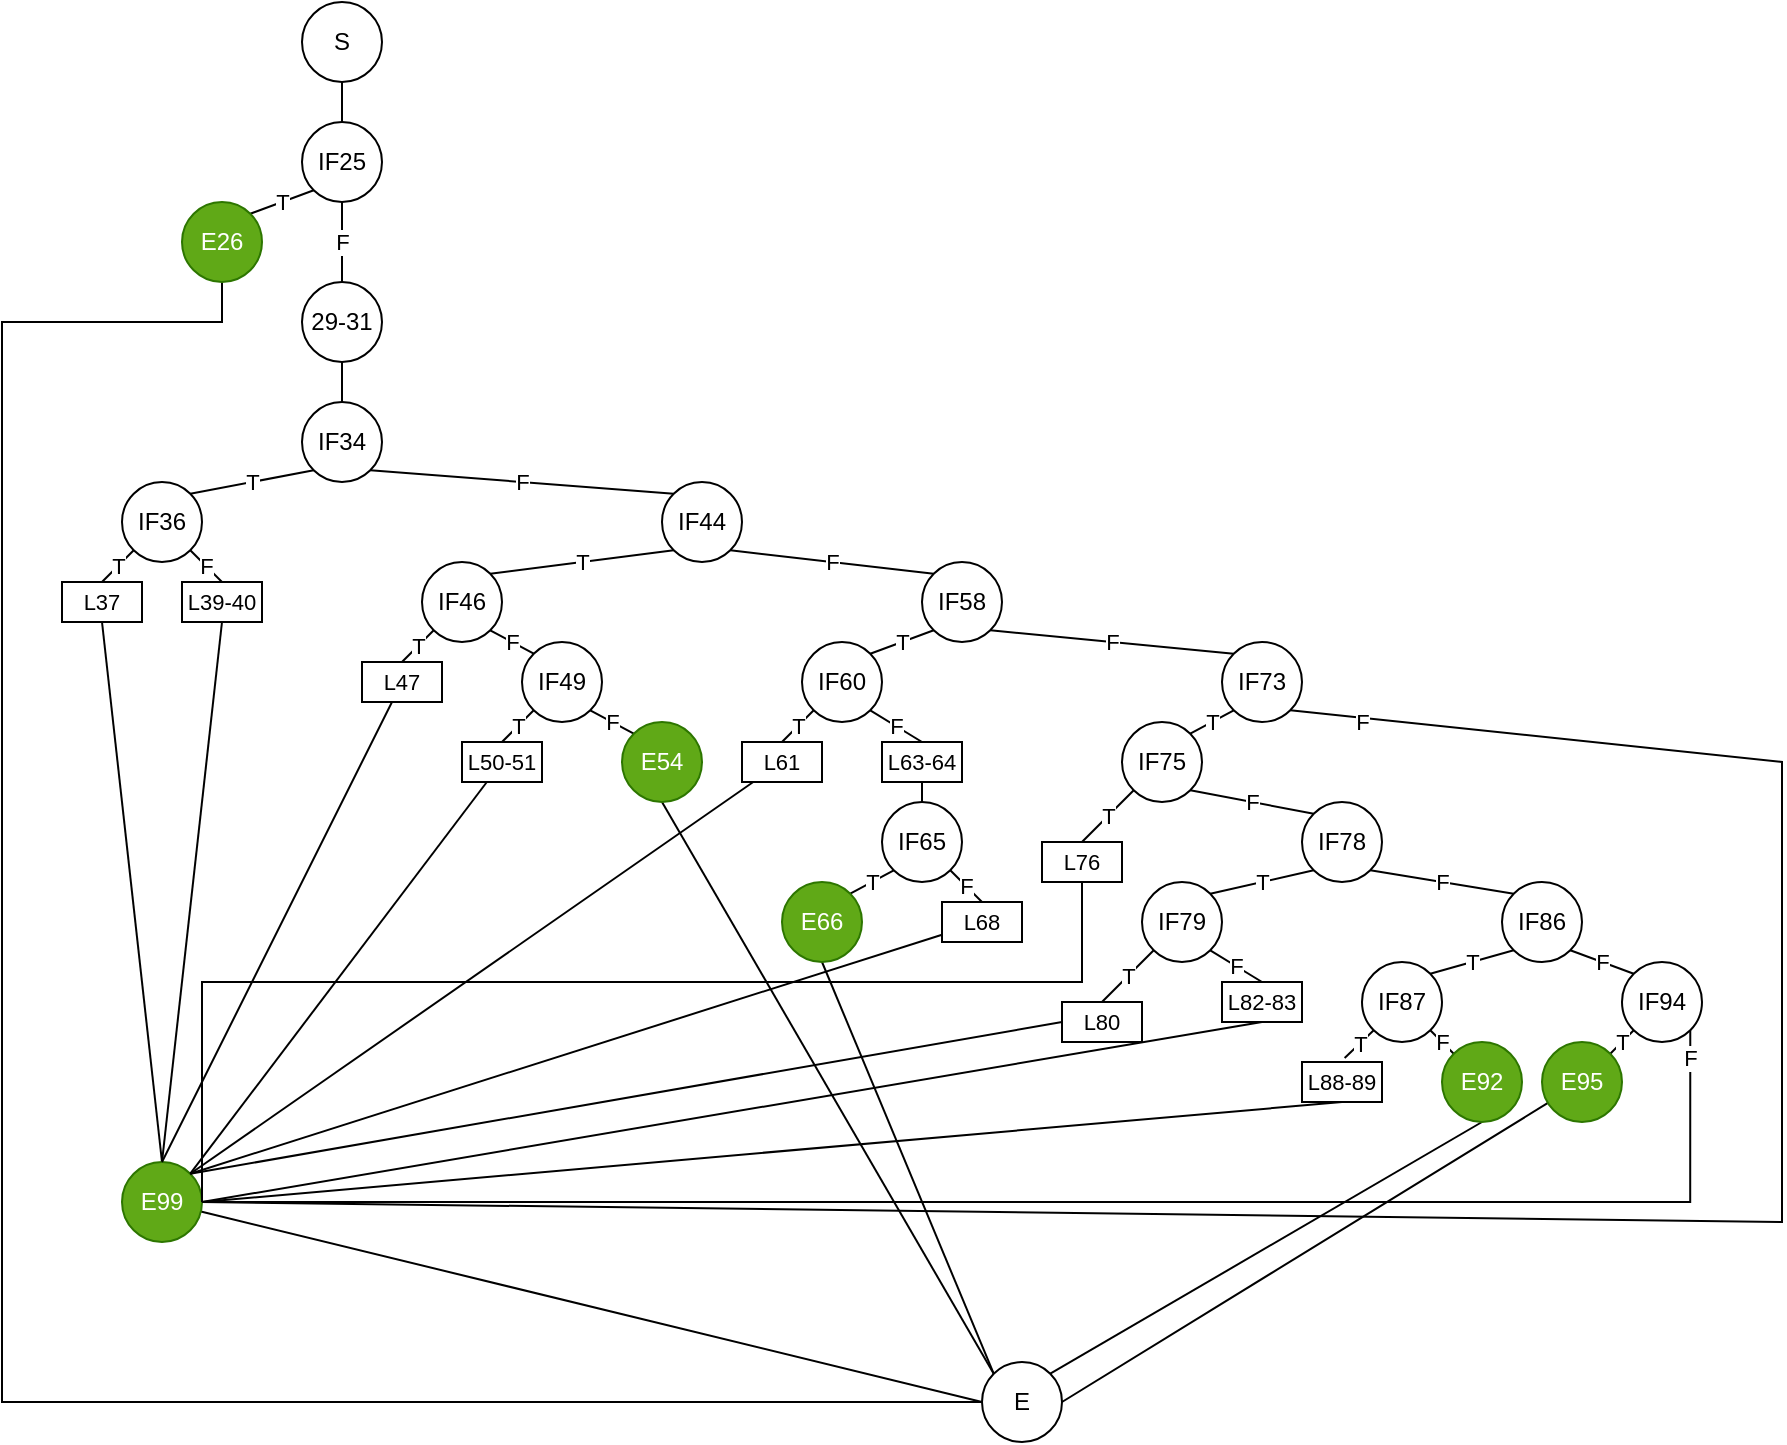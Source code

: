 <mxfile version="21.0.8" type="device"><diagram name="Page-1" id="ZMhWhqznm0rrGZrZBU4I"><mxGraphModel dx="1398" dy="757" grid="1" gridSize="10" guides="1" tooltips="1" connect="1" arrows="1" fold="1" page="1" pageScale="1" pageWidth="850" pageHeight="1100" math="0" shadow="0"><root><mxCell id="0"/><mxCell id="1" parent="0"/><mxCell id="n72ceYpWyeLcZlrQ2B8q-3" style="edgeStyle=orthogonalEdgeStyle;rounded=0;orthogonalLoop=1;jettySize=auto;html=1;entryX=0.5;entryY=0;entryDx=0;entryDy=0;endArrow=none;endFill=0;" edge="1" parent="1" source="n72ceYpWyeLcZlrQ2B8q-1" target="n72ceYpWyeLcZlrQ2B8q-2"><mxGeometry relative="1" as="geometry"/></mxCell><mxCell id="n72ceYpWyeLcZlrQ2B8q-1" value="S" style="ellipse;whiteSpace=wrap;html=1;aspect=fixed;" vertex="1" parent="1"><mxGeometry x="400" y="80" width="40" height="40" as="geometry"/></mxCell><mxCell id="n72ceYpWyeLcZlrQ2B8q-5" value="T" style="rounded=0;orthogonalLoop=1;jettySize=auto;html=1;exitX=0;exitY=1;exitDx=0;exitDy=0;entryX=1;entryY=0;entryDx=0;entryDy=0;endArrow=none;endFill=0;" edge="1" parent="1" source="n72ceYpWyeLcZlrQ2B8q-2" target="n72ceYpWyeLcZlrQ2B8q-4"><mxGeometry relative="1" as="geometry"/></mxCell><mxCell id="n72ceYpWyeLcZlrQ2B8q-7" value="F" style="edgeStyle=orthogonalEdgeStyle;rounded=0;orthogonalLoop=1;jettySize=auto;html=1;entryX=0.5;entryY=0;entryDx=0;entryDy=0;endArrow=none;endFill=0;" edge="1" parent="1" source="n72ceYpWyeLcZlrQ2B8q-2" target="n72ceYpWyeLcZlrQ2B8q-6"><mxGeometry relative="1" as="geometry"/></mxCell><mxCell id="n72ceYpWyeLcZlrQ2B8q-2" value="IF25" style="ellipse;whiteSpace=wrap;html=1;aspect=fixed;" vertex="1" parent="1"><mxGeometry x="400" y="140" width="40" height="40" as="geometry"/></mxCell><mxCell id="n72ceYpWyeLcZlrQ2B8q-99" style="edgeStyle=orthogonalEdgeStyle;shape=connector;rounded=0;orthogonalLoop=1;jettySize=auto;html=1;labelBackgroundColor=default;strokeColor=default;fontFamily=Helvetica;fontSize=11;fontColor=default;endArrow=none;endFill=0;entryX=0;entryY=0.5;entryDx=0;entryDy=0;" edge="1" parent="1" source="n72ceYpWyeLcZlrQ2B8q-4" target="n72ceYpWyeLcZlrQ2B8q-92"><mxGeometry relative="1" as="geometry"><mxPoint x="220" y="781.667" as="targetPoint"/><Array as="points"><mxPoint x="360" y="240"/><mxPoint x="250" y="240"/><mxPoint x="250" y="780"/></Array></mxGeometry></mxCell><mxCell id="n72ceYpWyeLcZlrQ2B8q-4" value="E26" style="ellipse;whiteSpace=wrap;html=1;aspect=fixed;fillColor=#60a917;fontColor=#ffffff;strokeColor=#2D7600;" vertex="1" parent="1"><mxGeometry x="340" y="180" width="40" height="40" as="geometry"/></mxCell><mxCell id="n72ceYpWyeLcZlrQ2B8q-12" style="edgeStyle=none;shape=connector;rounded=0;orthogonalLoop=1;jettySize=auto;html=1;exitX=0.5;exitY=1;exitDx=0;exitDy=0;entryX=0.5;entryY=0;entryDx=0;entryDy=0;labelBackgroundColor=default;strokeColor=default;fontFamily=Helvetica;fontSize=11;fontColor=default;endArrow=none;endFill=0;" edge="1" parent="1" source="n72ceYpWyeLcZlrQ2B8q-6" target="n72ceYpWyeLcZlrQ2B8q-11"><mxGeometry relative="1" as="geometry"/></mxCell><mxCell id="n72ceYpWyeLcZlrQ2B8q-6" value="29-31" style="ellipse;whiteSpace=wrap;html=1;aspect=fixed;" vertex="1" parent="1"><mxGeometry x="400" y="220" width="40" height="40" as="geometry"/></mxCell><mxCell id="n72ceYpWyeLcZlrQ2B8q-15" value="T" style="edgeStyle=none;shape=connector;rounded=0;orthogonalLoop=1;jettySize=auto;html=1;exitX=0;exitY=1;exitDx=0;exitDy=0;entryX=1;entryY=0;entryDx=0;entryDy=0;labelBackgroundColor=default;strokeColor=default;fontFamily=Helvetica;fontSize=11;fontColor=default;endArrow=none;endFill=0;" edge="1" parent="1" source="n72ceYpWyeLcZlrQ2B8q-11" target="n72ceYpWyeLcZlrQ2B8q-14"><mxGeometry relative="1" as="geometry"><mxPoint x="365.858" y="310.002" as="sourcePoint"/></mxGeometry></mxCell><mxCell id="n72ceYpWyeLcZlrQ2B8q-16" value="F" style="edgeStyle=none;shape=connector;rounded=0;orthogonalLoop=1;jettySize=auto;html=1;exitX=1;exitY=1;exitDx=0;exitDy=0;labelBackgroundColor=default;strokeColor=default;fontFamily=Helvetica;fontSize=11;fontColor=default;endArrow=none;endFill=0;entryX=0;entryY=0;entryDx=0;entryDy=0;" edge="1" parent="1" source="n72ceYpWyeLcZlrQ2B8q-11" target="n72ceYpWyeLcZlrQ2B8q-26"><mxGeometry relative="1" as="geometry"><mxPoint x="550" y="350" as="targetPoint"/></mxGeometry></mxCell><mxCell id="n72ceYpWyeLcZlrQ2B8q-11" value="IF34" style="ellipse;whiteSpace=wrap;html=1;aspect=fixed;" vertex="1" parent="1"><mxGeometry x="400" y="280" width="40" height="40" as="geometry"/></mxCell><mxCell id="n72ceYpWyeLcZlrQ2B8q-17" value="T" style="edgeStyle=none;shape=connector;rounded=0;orthogonalLoop=1;jettySize=auto;html=1;exitX=0;exitY=1;exitDx=0;exitDy=0;labelBackgroundColor=default;strokeColor=default;fontFamily=Helvetica;fontSize=11;fontColor=default;endArrow=none;endFill=0;entryX=0.5;entryY=0;entryDx=0;entryDy=0;" edge="1" parent="1" source="n72ceYpWyeLcZlrQ2B8q-14" target="n72ceYpWyeLcZlrQ2B8q-22"><mxGeometry x="-0.008" relative="1" as="geometry"><mxPoint x="280" y="385.86" as="targetPoint"/><mxPoint as="offset"/></mxGeometry></mxCell><mxCell id="n72ceYpWyeLcZlrQ2B8q-18" value="F" style="edgeStyle=none;shape=connector;rounded=0;orthogonalLoop=1;jettySize=auto;html=1;exitX=1;exitY=1;exitDx=0;exitDy=0;labelBackgroundColor=default;strokeColor=default;fontFamily=Helvetica;fontSize=11;fontColor=default;endArrow=none;endFill=0;entryX=0.5;entryY=0;entryDx=0;entryDy=0;" edge="1" parent="1" source="n72ceYpWyeLcZlrQ2B8q-14" target="n72ceYpWyeLcZlrQ2B8q-21"><mxGeometry relative="1" as="geometry"><mxPoint x="370" y="385.86" as="targetPoint"/></mxGeometry></mxCell><mxCell id="n72ceYpWyeLcZlrQ2B8q-14" value="IF36" style="ellipse;whiteSpace=wrap;html=1;aspect=fixed;" vertex="1" parent="1"><mxGeometry x="310" y="320" width="40" height="40" as="geometry"/></mxCell><mxCell id="n72ceYpWyeLcZlrQ2B8q-25" style="edgeStyle=none;shape=connector;rounded=0;orthogonalLoop=1;jettySize=auto;html=1;exitX=0.5;exitY=1;exitDx=0;exitDy=0;entryX=0.5;entryY=0;entryDx=0;entryDy=0;labelBackgroundColor=default;strokeColor=default;fontFamily=Helvetica;fontSize=11;fontColor=default;endArrow=none;endFill=0;" edge="1" parent="1" source="n72ceYpWyeLcZlrQ2B8q-21" target="n72ceYpWyeLcZlrQ2B8q-23"><mxGeometry relative="1" as="geometry"/></mxCell><mxCell id="n72ceYpWyeLcZlrQ2B8q-21" value="L39-40" style="rounded=0;whiteSpace=wrap;html=1;fontFamily=Helvetica;fontSize=11;fontColor=default;" vertex="1" parent="1"><mxGeometry x="340" y="370" width="40" height="20" as="geometry"/></mxCell><mxCell id="n72ceYpWyeLcZlrQ2B8q-24" style="edgeStyle=none;shape=connector;rounded=0;orthogonalLoop=1;jettySize=auto;html=1;exitX=0.5;exitY=1;exitDx=0;exitDy=0;labelBackgroundColor=default;strokeColor=default;fontFamily=Helvetica;fontSize=11;fontColor=default;endArrow=none;endFill=0;" edge="1" parent="1" source="n72ceYpWyeLcZlrQ2B8q-22"><mxGeometry relative="1" as="geometry"><mxPoint x="330" y="660" as="targetPoint"/></mxGeometry></mxCell><mxCell id="n72ceYpWyeLcZlrQ2B8q-22" value="L37" style="rounded=0;whiteSpace=wrap;html=1;fontFamily=Helvetica;fontSize=11;fontColor=default;" vertex="1" parent="1"><mxGeometry x="280" y="370" width="40" height="20" as="geometry"/></mxCell><mxCell id="n72ceYpWyeLcZlrQ2B8q-91" value="F" style="edgeStyle=orthogonalEdgeStyle;shape=connector;rounded=0;orthogonalLoop=1;jettySize=auto;html=1;labelBackgroundColor=default;strokeColor=default;fontFamily=Helvetica;fontSize=11;fontColor=default;endArrow=none;endFill=0;entryX=1;entryY=1;entryDx=0;entryDy=0;" edge="1" parent="1" source="n72ceYpWyeLcZlrQ2B8q-23" target="n72ceYpWyeLcZlrQ2B8q-87"><mxGeometry x="0.966" relative="1" as="geometry"><mxPoint x="1098.276" y="620" as="targetPoint"/><Array as="points"><mxPoint x="330" y="680"/><mxPoint x="1094" y="680"/></Array><mxPoint as="offset"/></mxGeometry></mxCell><mxCell id="n72ceYpWyeLcZlrQ2B8q-98" style="edgeStyle=none;shape=connector;rounded=0;orthogonalLoop=1;jettySize=auto;html=1;entryX=0;entryY=0.5;entryDx=0;entryDy=0;labelBackgroundColor=default;strokeColor=default;fontFamily=Helvetica;fontSize=11;fontColor=default;endArrow=none;endFill=0;" edge="1" parent="1" source="n72ceYpWyeLcZlrQ2B8q-23" target="n72ceYpWyeLcZlrQ2B8q-92"><mxGeometry relative="1" as="geometry"/></mxCell><mxCell id="n72ceYpWyeLcZlrQ2B8q-23" value="E99" style="ellipse;whiteSpace=wrap;html=1;aspect=fixed;fillColor=#60a917;fontColor=#ffffff;strokeColor=#2D7600;" vertex="1" parent="1"><mxGeometry x="310" y="660" width="40" height="40" as="geometry"/></mxCell><mxCell id="n72ceYpWyeLcZlrQ2B8q-28" value="T" style="edgeStyle=none;shape=connector;rounded=0;orthogonalLoop=1;jettySize=auto;html=1;exitX=0;exitY=1;exitDx=0;exitDy=0;entryX=1;entryY=0;entryDx=0;entryDy=0;labelBackgroundColor=default;strokeColor=default;fontFamily=Helvetica;fontSize=11;fontColor=default;endArrow=none;endFill=0;" edge="1" parent="1" source="n72ceYpWyeLcZlrQ2B8q-26" target="n72ceYpWyeLcZlrQ2B8q-27"><mxGeometry relative="1" as="geometry"/></mxCell><mxCell id="n72ceYpWyeLcZlrQ2B8q-46" value="F" style="edgeStyle=none;shape=connector;rounded=0;orthogonalLoop=1;jettySize=auto;html=1;exitX=1;exitY=1;exitDx=0;exitDy=0;entryX=0;entryY=0;entryDx=0;entryDy=0;labelBackgroundColor=default;strokeColor=default;fontFamily=Helvetica;fontSize=11;fontColor=default;endArrow=none;endFill=0;" edge="1" parent="1" source="n72ceYpWyeLcZlrQ2B8q-26" target="n72ceYpWyeLcZlrQ2B8q-45"><mxGeometry relative="1" as="geometry"/></mxCell><mxCell id="n72ceYpWyeLcZlrQ2B8q-26" value="IF44" style="ellipse;whiteSpace=wrap;html=1;aspect=fixed;" vertex="1" parent="1"><mxGeometry x="580" y="320" width="40" height="40" as="geometry"/></mxCell><mxCell id="n72ceYpWyeLcZlrQ2B8q-27" value="IF46" style="ellipse;whiteSpace=wrap;html=1;aspect=fixed;" vertex="1" parent="1"><mxGeometry x="460" y="360" width="40" height="40" as="geometry"/></mxCell><mxCell id="n72ceYpWyeLcZlrQ2B8q-37" style="edgeStyle=none;shape=connector;rounded=0;orthogonalLoop=1;jettySize=auto;html=1;entryX=0.5;entryY=0;entryDx=0;entryDy=0;labelBackgroundColor=default;strokeColor=default;fontFamily=Helvetica;fontSize=11;fontColor=default;endArrow=none;endFill=0;" edge="1" parent="1" source="n72ceYpWyeLcZlrQ2B8q-29" target="n72ceYpWyeLcZlrQ2B8q-23"><mxGeometry relative="1" as="geometry"/></mxCell><mxCell id="n72ceYpWyeLcZlrQ2B8q-29" value="L47" style="rounded=0;whiteSpace=wrap;html=1;fontFamily=Helvetica;fontSize=11;fontColor=default;" vertex="1" parent="1"><mxGeometry x="430" y="410" width="40" height="20" as="geometry"/></mxCell><mxCell id="n72ceYpWyeLcZlrQ2B8q-31" value="T" style="edgeStyle=none;shape=connector;rounded=0;orthogonalLoop=1;jettySize=auto;html=1;exitX=0;exitY=1;exitDx=0;exitDy=0;labelBackgroundColor=default;strokeColor=default;fontFamily=Helvetica;fontSize=11;fontColor=default;endArrow=none;endFill=0;entryX=0.5;entryY=0;entryDx=0;entryDy=0;" edge="1" target="n72ceYpWyeLcZlrQ2B8q-29" parent="1" source="n72ceYpWyeLcZlrQ2B8q-27"><mxGeometry x="-0.008" relative="1" as="geometry"><mxPoint x="410" y="456" as="targetPoint"/><mxPoint x="446" y="420" as="sourcePoint"/><mxPoint as="offset"/></mxGeometry></mxCell><mxCell id="n72ceYpWyeLcZlrQ2B8q-32" value="F" style="edgeStyle=none;shape=connector;rounded=0;orthogonalLoop=1;jettySize=auto;html=1;exitX=1;exitY=1;exitDx=0;exitDy=0;labelBackgroundColor=default;strokeColor=default;fontFamily=Helvetica;fontSize=11;fontColor=default;endArrow=none;endFill=0;entryX=0;entryY=0;entryDx=0;entryDy=0;" edge="1" target="n72ceYpWyeLcZlrQ2B8q-39" parent="1" source="n72ceYpWyeLcZlrQ2B8q-27"><mxGeometry relative="1" as="geometry"><mxPoint x="510" y="410" as="targetPoint"/><mxPoint x="474" y="420" as="sourcePoint"/></mxGeometry></mxCell><mxCell id="n72ceYpWyeLcZlrQ2B8q-39" value="IF49" style="ellipse;whiteSpace=wrap;html=1;aspect=fixed;" vertex="1" parent="1"><mxGeometry x="510" y="400" width="40" height="40" as="geometry"/></mxCell><mxCell id="n72ceYpWyeLcZlrQ2B8q-40" value="T" style="edgeStyle=none;shape=connector;rounded=0;orthogonalLoop=1;jettySize=auto;html=1;exitX=0;exitY=1;exitDx=0;exitDy=0;labelBackgroundColor=default;strokeColor=default;fontFamily=Helvetica;fontSize=11;fontColor=default;endArrow=none;endFill=0;entryX=0.5;entryY=0;entryDx=0;entryDy=0;" edge="1" target="n72ceYpWyeLcZlrQ2B8q-43" parent="1" source="n72ceYpWyeLcZlrQ2B8q-39"><mxGeometry x="-0.008" relative="1" as="geometry"><mxPoint x="490" y="481.86" as="targetPoint"/><mxPoint x="526" y="450" as="sourcePoint"/><mxPoint as="offset"/></mxGeometry></mxCell><mxCell id="n72ceYpWyeLcZlrQ2B8q-41" value="F" style="edgeStyle=none;shape=connector;rounded=0;orthogonalLoop=1;jettySize=auto;html=1;exitX=1;exitY=1;exitDx=0;exitDy=0;labelBackgroundColor=default;strokeColor=default;fontFamily=Helvetica;fontSize=11;fontColor=default;endArrow=none;endFill=0;entryX=0;entryY=0;entryDx=0;entryDy=0;" edge="1" target="n72ceYpWyeLcZlrQ2B8q-44" parent="1" source="n72ceYpWyeLcZlrQ2B8q-39"><mxGeometry relative="1" as="geometry"><mxPoint x="570" y="466" as="targetPoint"/><mxPoint x="554" y="450" as="sourcePoint"/></mxGeometry></mxCell><mxCell id="n72ceYpWyeLcZlrQ2B8q-93" style="edgeStyle=none;shape=connector;rounded=0;orthogonalLoop=1;jettySize=auto;html=1;entryX=1;entryY=0;entryDx=0;entryDy=0;labelBackgroundColor=default;strokeColor=default;fontFamily=Helvetica;fontSize=11;fontColor=default;endArrow=none;endFill=0;" edge="1" parent="1" source="n72ceYpWyeLcZlrQ2B8q-43" target="n72ceYpWyeLcZlrQ2B8q-23"><mxGeometry relative="1" as="geometry"/></mxCell><mxCell id="n72ceYpWyeLcZlrQ2B8q-43" value="L50-51" style="rounded=0;whiteSpace=wrap;html=1;fontFamily=Helvetica;fontSize=11;fontColor=default;" vertex="1" parent="1"><mxGeometry x="480" y="450" width="40" height="20" as="geometry"/></mxCell><mxCell id="n72ceYpWyeLcZlrQ2B8q-97" style="edgeStyle=none;shape=connector;rounded=0;orthogonalLoop=1;jettySize=auto;html=1;exitX=0.5;exitY=1;exitDx=0;exitDy=0;labelBackgroundColor=default;strokeColor=default;fontFamily=Helvetica;fontSize=11;fontColor=default;endArrow=none;endFill=0;entryX=0;entryY=0;entryDx=0;entryDy=0;" edge="1" parent="1" source="n72ceYpWyeLcZlrQ2B8q-44" target="n72ceYpWyeLcZlrQ2B8q-92"><mxGeometry relative="1" as="geometry"/></mxCell><mxCell id="n72ceYpWyeLcZlrQ2B8q-44" value="E54" style="ellipse;whiteSpace=wrap;html=1;aspect=fixed;fillColor=#60a917;fontColor=#ffffff;strokeColor=#2D7600;" vertex="1" parent="1"><mxGeometry x="560" y="440" width="40" height="40" as="geometry"/></mxCell><mxCell id="n72ceYpWyeLcZlrQ2B8q-48" value="T" style="edgeStyle=none;shape=connector;rounded=0;orthogonalLoop=1;jettySize=auto;html=1;exitX=0;exitY=1;exitDx=0;exitDy=0;entryX=1;entryY=0;entryDx=0;entryDy=0;labelBackgroundColor=default;strokeColor=default;fontFamily=Helvetica;fontSize=11;fontColor=default;endArrow=none;endFill=0;" edge="1" parent="1" source="n72ceYpWyeLcZlrQ2B8q-45" target="n72ceYpWyeLcZlrQ2B8q-47"><mxGeometry relative="1" as="geometry"/></mxCell><mxCell id="n72ceYpWyeLcZlrQ2B8q-61" value="F" style="edgeStyle=none;shape=connector;rounded=0;orthogonalLoop=1;jettySize=auto;html=1;exitX=1;exitY=1;exitDx=0;exitDy=0;entryX=0;entryY=0;entryDx=0;entryDy=0;labelBackgroundColor=default;strokeColor=default;fontFamily=Helvetica;fontSize=11;fontColor=default;endArrow=none;endFill=0;" edge="1" parent="1" source="n72ceYpWyeLcZlrQ2B8q-45" target="n72ceYpWyeLcZlrQ2B8q-60"><mxGeometry relative="1" as="geometry"/></mxCell><mxCell id="n72ceYpWyeLcZlrQ2B8q-45" value="IF58" style="ellipse;whiteSpace=wrap;html=1;aspect=fixed;" vertex="1" parent="1"><mxGeometry x="710" y="360" width="40" height="40" as="geometry"/></mxCell><mxCell id="n72ceYpWyeLcZlrQ2B8q-50" value="T" style="edgeStyle=none;shape=connector;rounded=0;orthogonalLoop=1;jettySize=auto;html=1;exitX=0;exitY=1;exitDx=0;exitDy=0;entryX=0.5;entryY=0;entryDx=0;entryDy=0;labelBackgroundColor=default;strokeColor=default;fontFamily=Helvetica;fontSize=11;fontColor=default;endArrow=none;endFill=0;" edge="1" parent="1" source="n72ceYpWyeLcZlrQ2B8q-47" target="n72ceYpWyeLcZlrQ2B8q-49"><mxGeometry relative="1" as="geometry"/></mxCell><mxCell id="n72ceYpWyeLcZlrQ2B8q-52" value="F" style="edgeStyle=none;shape=connector;rounded=0;orthogonalLoop=1;jettySize=auto;html=1;exitX=1;exitY=1;exitDx=0;exitDy=0;entryX=0.5;entryY=0;entryDx=0;entryDy=0;labelBackgroundColor=default;strokeColor=default;fontFamily=Helvetica;fontSize=11;fontColor=default;endArrow=none;endFill=0;" edge="1" parent="1" source="n72ceYpWyeLcZlrQ2B8q-47" target="n72ceYpWyeLcZlrQ2B8q-51"><mxGeometry relative="1" as="geometry"/></mxCell><mxCell id="n72ceYpWyeLcZlrQ2B8q-47" value="IF60" style="ellipse;whiteSpace=wrap;html=1;aspect=fixed;" vertex="1" parent="1"><mxGeometry x="650" y="400" width="40" height="40" as="geometry"/></mxCell><mxCell id="n72ceYpWyeLcZlrQ2B8q-100" style="edgeStyle=none;shape=connector;rounded=0;orthogonalLoop=1;jettySize=auto;html=1;entryX=1;entryY=0;entryDx=0;entryDy=0;labelBackgroundColor=default;strokeColor=default;fontFamily=Helvetica;fontSize=11;fontColor=default;endArrow=none;endFill=0;" edge="1" parent="1" source="n72ceYpWyeLcZlrQ2B8q-49" target="n72ceYpWyeLcZlrQ2B8q-23"><mxGeometry relative="1" as="geometry"/></mxCell><mxCell id="n72ceYpWyeLcZlrQ2B8q-49" value="L61" style="rounded=0;whiteSpace=wrap;html=1;fontFamily=Helvetica;fontSize=11;fontColor=default;" vertex="1" parent="1"><mxGeometry x="620" y="450" width="40" height="20" as="geometry"/></mxCell><mxCell id="n72ceYpWyeLcZlrQ2B8q-54" style="edgeStyle=none;shape=connector;rounded=0;orthogonalLoop=1;jettySize=auto;html=1;exitX=0.5;exitY=1;exitDx=0;exitDy=0;entryX=0.5;entryY=0;entryDx=0;entryDy=0;labelBackgroundColor=default;strokeColor=default;fontFamily=Helvetica;fontSize=11;fontColor=default;endArrow=none;endFill=0;" edge="1" parent="1" source="n72ceYpWyeLcZlrQ2B8q-51" target="n72ceYpWyeLcZlrQ2B8q-53"><mxGeometry relative="1" as="geometry"/></mxCell><mxCell id="n72ceYpWyeLcZlrQ2B8q-51" value="L63-64" style="rounded=0;whiteSpace=wrap;html=1;fontFamily=Helvetica;fontSize=11;fontColor=default;" vertex="1" parent="1"><mxGeometry x="690" y="450" width="40" height="20" as="geometry"/></mxCell><mxCell id="n72ceYpWyeLcZlrQ2B8q-56" value="T" style="edgeStyle=none;shape=connector;rounded=0;orthogonalLoop=1;jettySize=auto;html=1;exitX=0;exitY=1;exitDx=0;exitDy=0;entryX=1;entryY=0;entryDx=0;entryDy=0;labelBackgroundColor=default;strokeColor=default;fontFamily=Helvetica;fontSize=11;fontColor=default;endArrow=none;endFill=0;" edge="1" parent="1" source="n72ceYpWyeLcZlrQ2B8q-53" target="n72ceYpWyeLcZlrQ2B8q-55"><mxGeometry relative="1" as="geometry"/></mxCell><mxCell id="n72ceYpWyeLcZlrQ2B8q-58" value="F" style="edgeStyle=none;shape=connector;rounded=0;orthogonalLoop=1;jettySize=auto;html=1;exitX=1;exitY=1;exitDx=0;exitDy=0;entryX=0.5;entryY=0;entryDx=0;entryDy=0;labelBackgroundColor=default;strokeColor=default;fontFamily=Helvetica;fontSize=11;fontColor=default;endArrow=none;endFill=0;" edge="1" parent="1" source="n72ceYpWyeLcZlrQ2B8q-53" target="n72ceYpWyeLcZlrQ2B8q-57"><mxGeometry relative="1" as="geometry"/></mxCell><mxCell id="n72ceYpWyeLcZlrQ2B8q-53" value="IF65" style="ellipse;whiteSpace=wrap;html=1;aspect=fixed;" vertex="1" parent="1"><mxGeometry x="690" y="480" width="40" height="40" as="geometry"/></mxCell><mxCell id="n72ceYpWyeLcZlrQ2B8q-96" style="edgeStyle=none;shape=connector;rounded=0;orthogonalLoop=1;jettySize=auto;html=1;exitX=0.5;exitY=1;exitDx=0;exitDy=0;entryX=0;entryY=0;entryDx=0;entryDy=0;labelBackgroundColor=default;strokeColor=default;fontFamily=Helvetica;fontSize=11;fontColor=default;endArrow=none;endFill=0;" edge="1" parent="1" source="n72ceYpWyeLcZlrQ2B8q-55" target="n72ceYpWyeLcZlrQ2B8q-92"><mxGeometry relative="1" as="geometry"/></mxCell><mxCell id="n72ceYpWyeLcZlrQ2B8q-55" value="E66" style="ellipse;whiteSpace=wrap;html=1;aspect=fixed;fillColor=#60a917;fontColor=#ffffff;strokeColor=#2D7600;" vertex="1" parent="1"><mxGeometry x="640" y="520" width="40" height="40" as="geometry"/></mxCell><mxCell id="n72ceYpWyeLcZlrQ2B8q-59" style="edgeStyle=none;shape=connector;rounded=0;orthogonalLoop=1;jettySize=auto;html=1;entryX=1;entryY=0;entryDx=0;entryDy=0;labelBackgroundColor=default;strokeColor=default;fontFamily=Helvetica;fontSize=11;fontColor=default;endArrow=none;endFill=0;" edge="1" parent="1" source="n72ceYpWyeLcZlrQ2B8q-57" target="n72ceYpWyeLcZlrQ2B8q-23"><mxGeometry relative="1" as="geometry"/></mxCell><mxCell id="n72ceYpWyeLcZlrQ2B8q-57" value="L68" style="rounded=0;whiteSpace=wrap;html=1;fontFamily=Helvetica;fontSize=11;fontColor=default;" vertex="1" parent="1"><mxGeometry x="720" y="530" width="40" height="20" as="geometry"/></mxCell><mxCell id="n72ceYpWyeLcZlrQ2B8q-63" value="T" style="edgeStyle=none;shape=connector;rounded=0;orthogonalLoop=1;jettySize=auto;html=1;exitX=0;exitY=1;exitDx=0;exitDy=0;entryX=1;entryY=0;entryDx=0;entryDy=0;labelBackgroundColor=default;strokeColor=default;fontFamily=Helvetica;fontSize=11;fontColor=default;endArrow=none;endFill=0;" edge="1" parent="1" source="n72ceYpWyeLcZlrQ2B8q-60" target="n72ceYpWyeLcZlrQ2B8q-62"><mxGeometry relative="1" as="geometry"/></mxCell><mxCell id="n72ceYpWyeLcZlrQ2B8q-102" value="F" style="edgeStyle=none;shape=connector;rounded=0;orthogonalLoop=1;jettySize=auto;html=1;exitX=1;exitY=1;exitDx=0;exitDy=0;labelBackgroundColor=default;strokeColor=default;fontFamily=Helvetica;fontSize=11;fontColor=default;endArrow=none;endFill=0;entryX=1;entryY=0.5;entryDx=0;entryDy=0;" edge="1" parent="1" source="n72ceYpWyeLcZlrQ2B8q-60" target="n72ceYpWyeLcZlrQ2B8q-23"><mxGeometry x="-0.943" y="-2" relative="1" as="geometry"><mxPoint x="1100" y="730" as="targetPoint"/><Array as="points"><mxPoint x="1140" y="460"/><mxPoint x="1140" y="690"/></Array><mxPoint as="offset"/></mxGeometry></mxCell><mxCell id="n72ceYpWyeLcZlrQ2B8q-60" value="IF73" style="ellipse;whiteSpace=wrap;html=1;aspect=fixed;" vertex="1" parent="1"><mxGeometry x="860" y="400" width="40" height="40" as="geometry"/></mxCell><mxCell id="n72ceYpWyeLcZlrQ2B8q-66" value="T" style="edgeStyle=none;shape=connector;rounded=0;orthogonalLoop=1;jettySize=auto;html=1;exitX=0;exitY=1;exitDx=0;exitDy=0;entryX=0.5;entryY=0;entryDx=0;entryDy=0;labelBackgroundColor=default;strokeColor=default;fontFamily=Helvetica;fontSize=11;fontColor=default;endArrow=none;endFill=0;" edge="1" parent="1" source="n72ceYpWyeLcZlrQ2B8q-62" target="n72ceYpWyeLcZlrQ2B8q-64"><mxGeometry relative="1" as="geometry"/></mxCell><mxCell id="n72ceYpWyeLcZlrQ2B8q-68" value="F" style="edgeStyle=none;shape=connector;rounded=0;orthogonalLoop=1;jettySize=auto;html=1;exitX=1;exitY=1;exitDx=0;exitDy=0;entryX=0;entryY=0;entryDx=0;entryDy=0;labelBackgroundColor=default;strokeColor=default;fontFamily=Helvetica;fontSize=11;fontColor=default;endArrow=none;endFill=0;" edge="1" parent="1" source="n72ceYpWyeLcZlrQ2B8q-62" target="n72ceYpWyeLcZlrQ2B8q-67"><mxGeometry relative="1" as="geometry"/></mxCell><mxCell id="n72ceYpWyeLcZlrQ2B8q-62" value="IF75" style="ellipse;whiteSpace=wrap;html=1;aspect=fixed;" vertex="1" parent="1"><mxGeometry x="810" y="440" width="40" height="40" as="geometry"/></mxCell><mxCell id="n72ceYpWyeLcZlrQ2B8q-101" style="edgeStyle=orthogonalEdgeStyle;shape=connector;rounded=0;orthogonalLoop=1;jettySize=auto;html=1;entryX=1;entryY=0.5;entryDx=0;entryDy=0;labelBackgroundColor=default;strokeColor=default;fontFamily=Helvetica;fontSize=11;fontColor=default;endArrow=none;endFill=0;exitX=0.5;exitY=1;exitDx=0;exitDy=0;" edge="1" parent="1" source="n72ceYpWyeLcZlrQ2B8q-64" target="n72ceYpWyeLcZlrQ2B8q-23"><mxGeometry relative="1" as="geometry"><Array as="points"><mxPoint x="790" y="570"/><mxPoint x="350" y="570"/></Array></mxGeometry></mxCell><mxCell id="n72ceYpWyeLcZlrQ2B8q-64" value="L76" style="rounded=0;whiteSpace=wrap;html=1;fontFamily=Helvetica;fontSize=11;fontColor=default;" vertex="1" parent="1"><mxGeometry x="770" y="500" width="40" height="20" as="geometry"/></mxCell><mxCell id="n72ceYpWyeLcZlrQ2B8q-70" value="T" style="edgeStyle=none;shape=connector;rounded=0;orthogonalLoop=1;jettySize=auto;html=1;exitX=0;exitY=1;exitDx=0;exitDy=0;entryX=1;entryY=0;entryDx=0;entryDy=0;labelBackgroundColor=default;strokeColor=default;fontFamily=Helvetica;fontSize=11;fontColor=default;endArrow=none;endFill=0;" edge="1" parent="1" source="n72ceYpWyeLcZlrQ2B8q-67" target="n72ceYpWyeLcZlrQ2B8q-69"><mxGeometry relative="1" as="geometry"/></mxCell><mxCell id="n72ceYpWyeLcZlrQ2B8q-79" value="F" style="edgeStyle=none;shape=connector;rounded=0;orthogonalLoop=1;jettySize=auto;html=1;exitX=1;exitY=1;exitDx=0;exitDy=0;entryX=0;entryY=0;entryDx=0;entryDy=0;labelBackgroundColor=default;strokeColor=default;fontFamily=Helvetica;fontSize=11;fontColor=default;endArrow=none;endFill=0;" edge="1" parent="1" source="n72ceYpWyeLcZlrQ2B8q-67" target="n72ceYpWyeLcZlrQ2B8q-78"><mxGeometry relative="1" as="geometry"/></mxCell><mxCell id="n72ceYpWyeLcZlrQ2B8q-67" value="IF78" style="ellipse;whiteSpace=wrap;html=1;aspect=fixed;" vertex="1" parent="1"><mxGeometry x="900" y="480" width="40" height="40" as="geometry"/></mxCell><mxCell id="n72ceYpWyeLcZlrQ2B8q-72" value="T" style="edgeStyle=none;shape=connector;rounded=0;orthogonalLoop=1;jettySize=auto;html=1;exitX=0;exitY=1;exitDx=0;exitDy=0;entryX=0.5;entryY=0;entryDx=0;entryDy=0;labelBackgroundColor=default;strokeColor=default;fontFamily=Helvetica;fontSize=11;fontColor=default;endArrow=none;endFill=0;" edge="1" parent="1" source="n72ceYpWyeLcZlrQ2B8q-69" target="n72ceYpWyeLcZlrQ2B8q-71"><mxGeometry relative="1" as="geometry"/></mxCell><mxCell id="n72ceYpWyeLcZlrQ2B8q-74" value="F" style="edgeStyle=none;shape=connector;rounded=0;orthogonalLoop=1;jettySize=auto;html=1;exitX=1;exitY=1;exitDx=0;exitDy=0;entryX=0.5;entryY=0;entryDx=0;entryDy=0;labelBackgroundColor=default;strokeColor=default;fontFamily=Helvetica;fontSize=11;fontColor=default;endArrow=none;endFill=0;" edge="1" parent="1" source="n72ceYpWyeLcZlrQ2B8q-69" target="n72ceYpWyeLcZlrQ2B8q-73"><mxGeometry relative="1" as="geometry"/></mxCell><mxCell id="n72ceYpWyeLcZlrQ2B8q-69" value="IF79" style="ellipse;whiteSpace=wrap;html=1;aspect=fixed;" vertex="1" parent="1"><mxGeometry x="820" y="520" width="40" height="40" as="geometry"/></mxCell><mxCell id="n72ceYpWyeLcZlrQ2B8q-75" style="edgeStyle=none;shape=connector;rounded=0;orthogonalLoop=1;jettySize=auto;html=1;entryX=1;entryY=0;entryDx=0;entryDy=0;labelBackgroundColor=default;strokeColor=default;fontFamily=Helvetica;fontSize=11;fontColor=default;endArrow=none;endFill=0;exitX=0;exitY=0.5;exitDx=0;exitDy=0;" edge="1" parent="1" source="n72ceYpWyeLcZlrQ2B8q-71" target="n72ceYpWyeLcZlrQ2B8q-23"><mxGeometry relative="1" as="geometry"/></mxCell><mxCell id="n72ceYpWyeLcZlrQ2B8q-71" value="L80" style="rounded=0;whiteSpace=wrap;html=1;fontFamily=Helvetica;fontSize=11;fontColor=default;" vertex="1" parent="1"><mxGeometry x="780" y="580" width="40" height="20" as="geometry"/></mxCell><mxCell id="n72ceYpWyeLcZlrQ2B8q-77" style="shape=connector;rounded=0;orthogonalLoop=1;jettySize=auto;html=1;labelBackgroundColor=default;strokeColor=default;fontFamily=Helvetica;fontSize=11;fontColor=default;endArrow=none;endFill=0;exitX=0.5;exitY=1;exitDx=0;exitDy=0;" edge="1" parent="1" source="n72ceYpWyeLcZlrQ2B8q-73"><mxGeometry relative="1" as="geometry"><mxPoint x="350" y="680" as="targetPoint"/></mxGeometry></mxCell><mxCell id="n72ceYpWyeLcZlrQ2B8q-73" value="L82-83" style="rounded=0;whiteSpace=wrap;html=1;fontFamily=Helvetica;fontSize=11;fontColor=default;" vertex="1" parent="1"><mxGeometry x="860" y="570" width="40" height="20" as="geometry"/></mxCell><mxCell id="n72ceYpWyeLcZlrQ2B8q-81" value="T" style="edgeStyle=none;shape=connector;rounded=0;orthogonalLoop=1;jettySize=auto;html=1;exitX=0;exitY=1;exitDx=0;exitDy=0;entryX=1;entryY=0;entryDx=0;entryDy=0;labelBackgroundColor=default;strokeColor=default;fontFamily=Helvetica;fontSize=11;fontColor=default;endArrow=none;endFill=0;" edge="1" parent="1" source="n72ceYpWyeLcZlrQ2B8q-78" target="n72ceYpWyeLcZlrQ2B8q-80"><mxGeometry relative="1" as="geometry"/></mxCell><mxCell id="n72ceYpWyeLcZlrQ2B8q-88" value="F" style="edgeStyle=none;shape=connector;rounded=0;orthogonalLoop=1;jettySize=auto;html=1;exitX=1;exitY=1;exitDx=0;exitDy=0;entryX=0;entryY=0;entryDx=0;entryDy=0;labelBackgroundColor=default;strokeColor=default;fontFamily=Helvetica;fontSize=11;fontColor=default;endArrow=none;endFill=0;" edge="1" parent="1" source="n72ceYpWyeLcZlrQ2B8q-78" target="n72ceYpWyeLcZlrQ2B8q-87"><mxGeometry relative="1" as="geometry"/></mxCell><mxCell id="n72ceYpWyeLcZlrQ2B8q-78" value="IF86" style="ellipse;whiteSpace=wrap;html=1;aspect=fixed;" vertex="1" parent="1"><mxGeometry x="1000" y="520" width="40" height="40" as="geometry"/></mxCell><mxCell id="n72ceYpWyeLcZlrQ2B8q-83" value="T" style="edgeStyle=none;shape=connector;rounded=0;orthogonalLoop=1;jettySize=auto;html=1;exitX=0;exitY=1;exitDx=0;exitDy=0;entryX=0.533;entryY=-0.1;entryDx=0;entryDy=0;entryPerimeter=0;labelBackgroundColor=default;strokeColor=default;fontFamily=Helvetica;fontSize=11;fontColor=default;endArrow=none;endFill=0;" edge="1" parent="1" source="n72ceYpWyeLcZlrQ2B8q-80" target="n72ceYpWyeLcZlrQ2B8q-82"><mxGeometry relative="1" as="geometry"/></mxCell><mxCell id="n72ceYpWyeLcZlrQ2B8q-86" value="F" style="edgeStyle=none;shape=connector;rounded=0;orthogonalLoop=1;jettySize=auto;html=1;exitX=1;exitY=1;exitDx=0;exitDy=0;entryX=0;entryY=0;entryDx=0;entryDy=0;labelBackgroundColor=default;strokeColor=default;fontFamily=Helvetica;fontSize=11;fontColor=default;endArrow=none;endFill=0;" edge="1" parent="1" source="n72ceYpWyeLcZlrQ2B8q-80" target="n72ceYpWyeLcZlrQ2B8q-85"><mxGeometry relative="1" as="geometry"/></mxCell><mxCell id="n72ceYpWyeLcZlrQ2B8q-80" value="IF87" style="ellipse;whiteSpace=wrap;html=1;aspect=fixed;" vertex="1" parent="1"><mxGeometry x="930" y="560" width="40" height="40" as="geometry"/></mxCell><mxCell id="n72ceYpWyeLcZlrQ2B8q-84" style="shape=connector;rounded=0;orthogonalLoop=1;jettySize=auto;html=1;labelBackgroundColor=default;strokeColor=default;fontFamily=Helvetica;fontSize=11;fontColor=default;endArrow=none;endFill=0;entryX=1;entryY=0.5;entryDx=0;entryDy=0;exitX=0.5;exitY=1;exitDx=0;exitDy=0;" edge="1" parent="1" source="n72ceYpWyeLcZlrQ2B8q-82" target="n72ceYpWyeLcZlrQ2B8q-23"><mxGeometry relative="1" as="geometry"><mxPoint x="306.286" y="640" as="targetPoint"/></mxGeometry></mxCell><mxCell id="n72ceYpWyeLcZlrQ2B8q-82" value="L88-89" style="rounded=0;whiteSpace=wrap;html=1;fontFamily=Helvetica;fontSize=11;fontColor=default;" vertex="1" parent="1"><mxGeometry x="900" y="610" width="40" height="20" as="geometry"/></mxCell><mxCell id="n72ceYpWyeLcZlrQ2B8q-94" style="edgeStyle=none;shape=connector;rounded=0;orthogonalLoop=1;jettySize=auto;html=1;exitX=0.5;exitY=1;exitDx=0;exitDy=0;entryX=1;entryY=0;entryDx=0;entryDy=0;labelBackgroundColor=default;strokeColor=default;fontFamily=Helvetica;fontSize=11;fontColor=default;endArrow=none;endFill=0;" edge="1" parent="1" source="n72ceYpWyeLcZlrQ2B8q-85" target="n72ceYpWyeLcZlrQ2B8q-92"><mxGeometry relative="1" as="geometry"/></mxCell><mxCell id="n72ceYpWyeLcZlrQ2B8q-85" value="E92" style="ellipse;whiteSpace=wrap;html=1;aspect=fixed;fillColor=#60a917;fontColor=#ffffff;strokeColor=#2D7600;" vertex="1" parent="1"><mxGeometry x="970" y="600" width="40" height="40" as="geometry"/></mxCell><mxCell id="n72ceYpWyeLcZlrQ2B8q-90" value="T" style="edgeStyle=none;shape=connector;rounded=0;orthogonalLoop=1;jettySize=auto;html=1;exitX=0;exitY=1;exitDx=0;exitDy=0;entryX=1;entryY=0;entryDx=0;entryDy=0;labelBackgroundColor=default;strokeColor=default;fontFamily=Helvetica;fontSize=11;fontColor=default;endArrow=none;endFill=0;" edge="1" parent="1" source="n72ceYpWyeLcZlrQ2B8q-87" target="n72ceYpWyeLcZlrQ2B8q-89"><mxGeometry relative="1" as="geometry"/></mxCell><mxCell id="n72ceYpWyeLcZlrQ2B8q-87" value="IF94" style="ellipse;whiteSpace=wrap;html=1;aspect=fixed;" vertex="1" parent="1"><mxGeometry x="1060" y="560" width="40" height="40" as="geometry"/></mxCell><mxCell id="n72ceYpWyeLcZlrQ2B8q-95" style="edgeStyle=none;shape=connector;rounded=0;orthogonalLoop=1;jettySize=auto;html=1;entryX=1;entryY=0.5;entryDx=0;entryDy=0;labelBackgroundColor=default;strokeColor=default;fontFamily=Helvetica;fontSize=11;fontColor=default;endArrow=none;endFill=0;" edge="1" parent="1" source="n72ceYpWyeLcZlrQ2B8q-89" target="n72ceYpWyeLcZlrQ2B8q-92"><mxGeometry relative="1" as="geometry"/></mxCell><mxCell id="n72ceYpWyeLcZlrQ2B8q-89" value="E95" style="ellipse;whiteSpace=wrap;html=1;aspect=fixed;fillColor=#60a917;fontColor=#ffffff;strokeColor=#2D7600;" vertex="1" parent="1"><mxGeometry x="1020" y="600" width="40" height="40" as="geometry"/></mxCell><mxCell id="n72ceYpWyeLcZlrQ2B8q-92" value="E" style="ellipse;whiteSpace=wrap;html=1;aspect=fixed;" vertex="1" parent="1"><mxGeometry x="740" y="760" width="40" height="40" as="geometry"/></mxCell></root></mxGraphModel></diagram></mxfile>